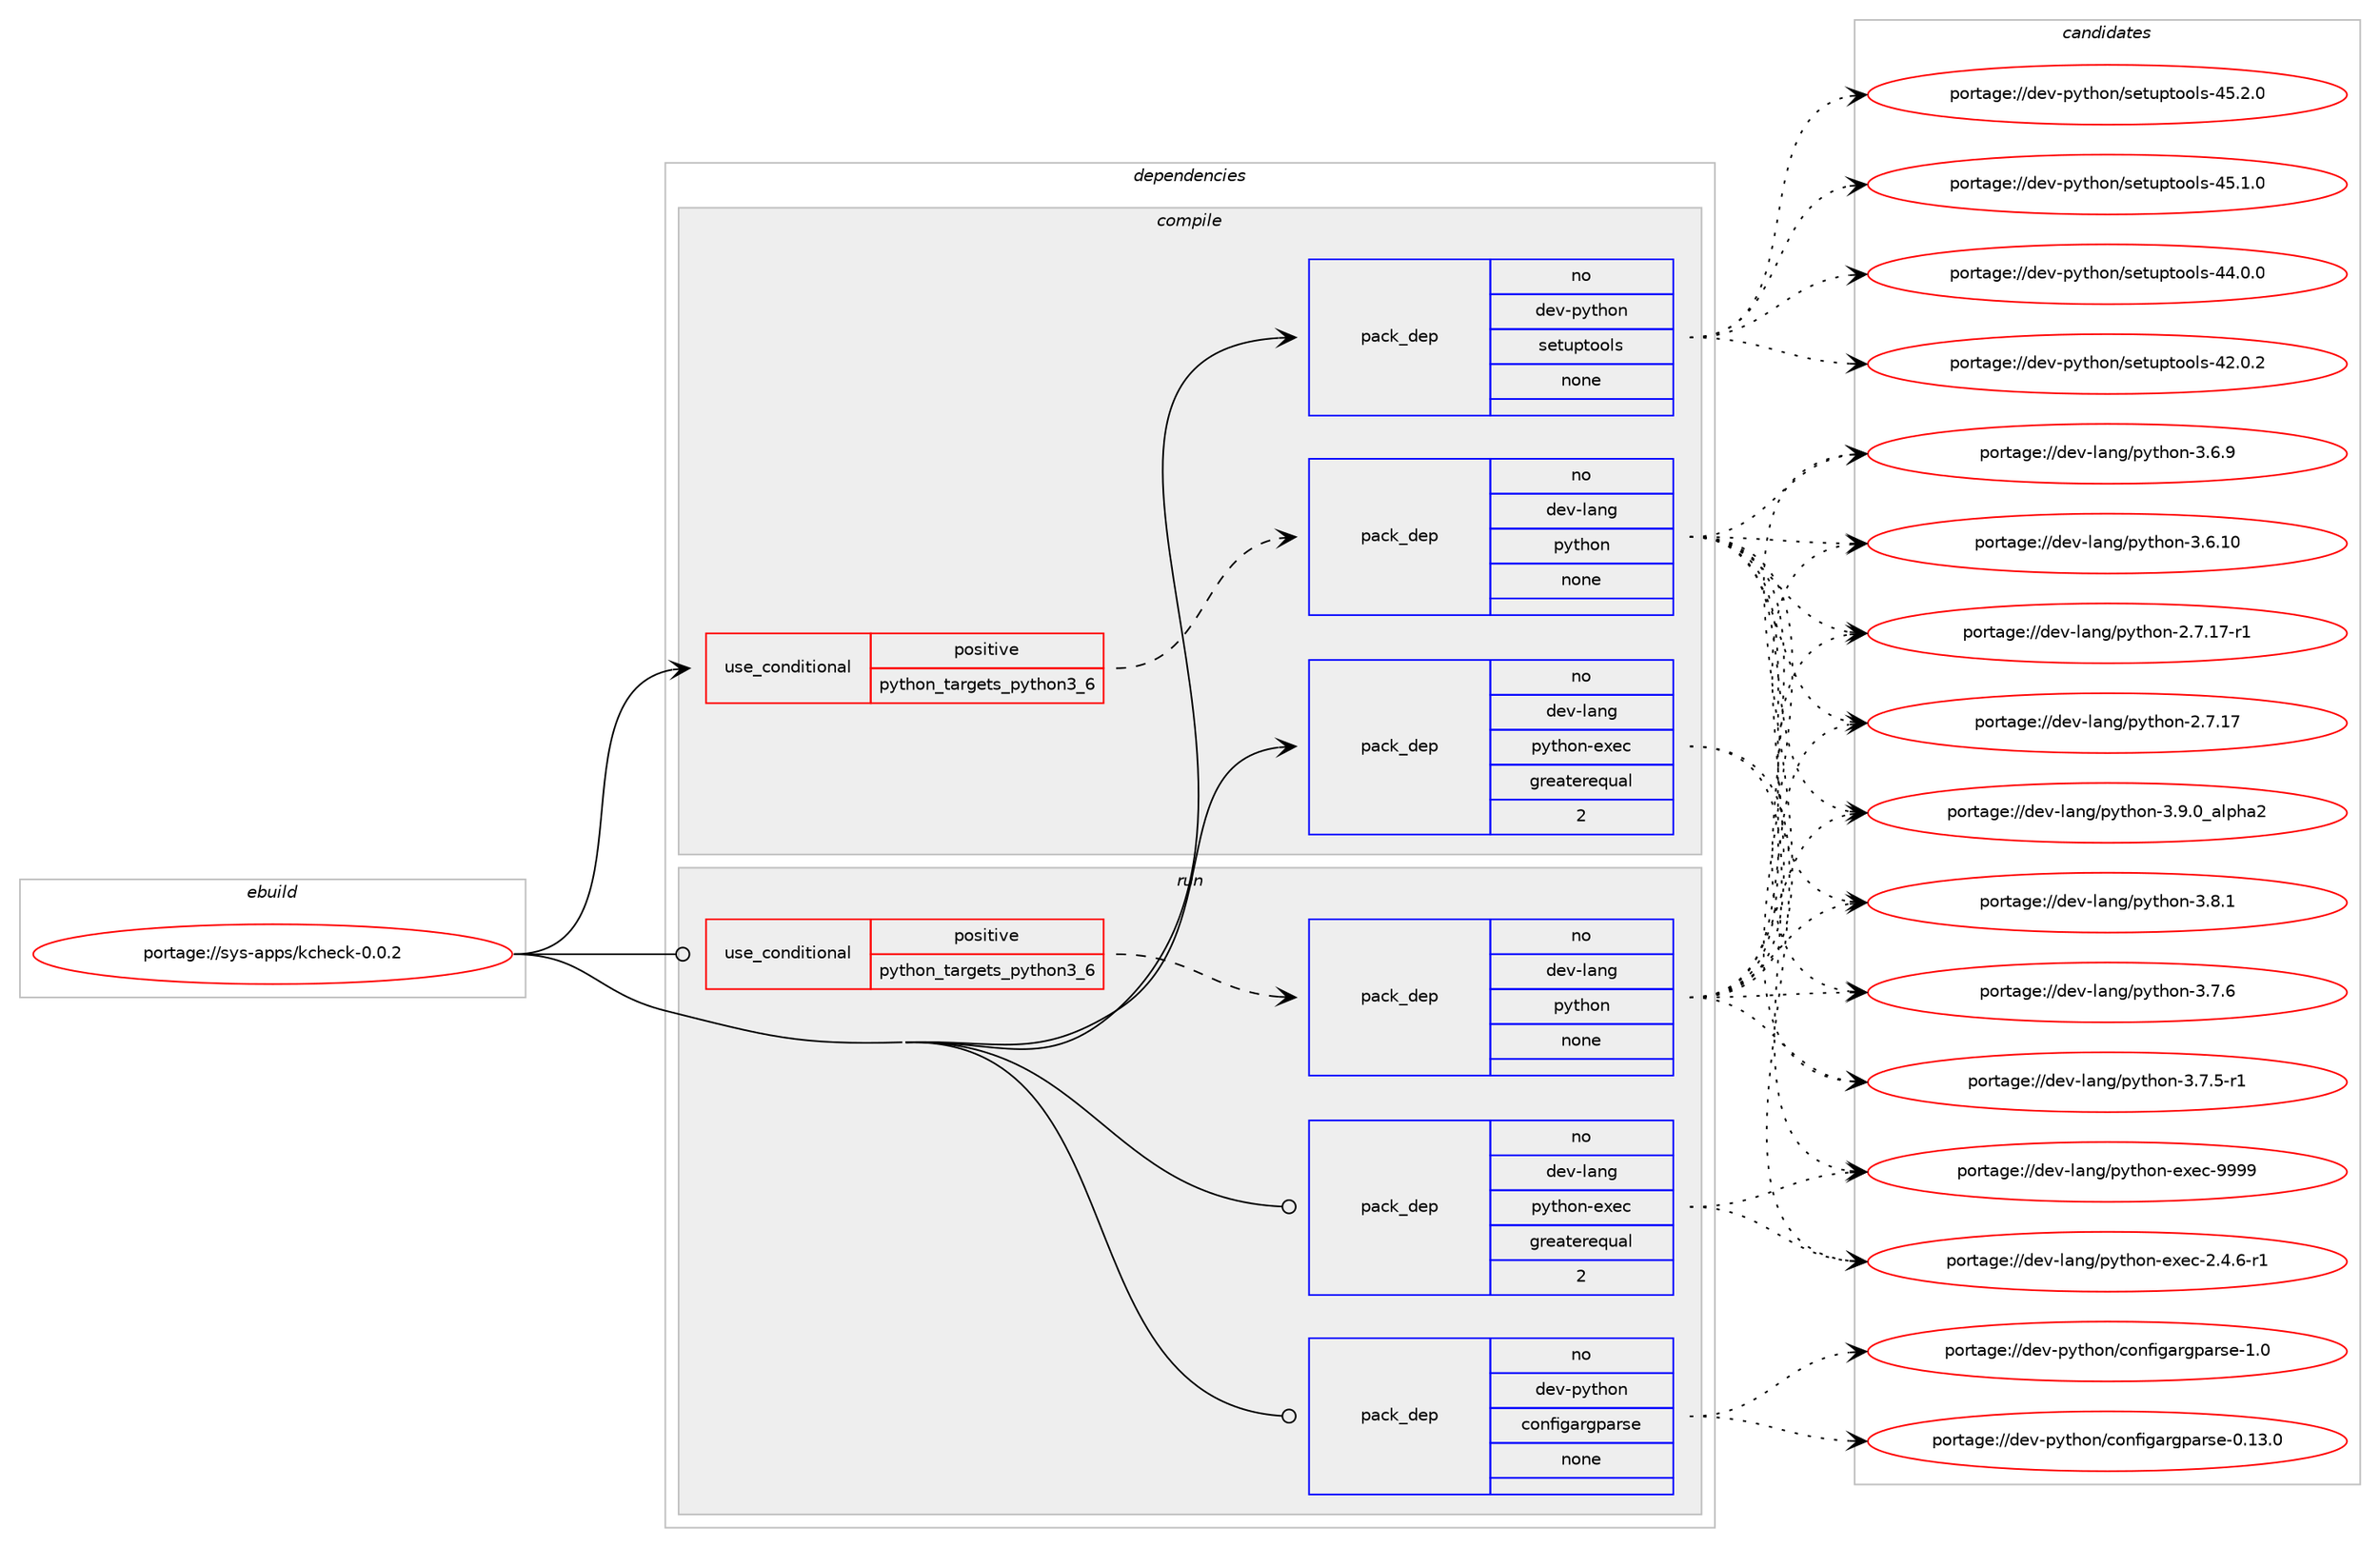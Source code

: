 digraph prolog {

# *************
# Graph options
# *************

newrank=true;
concentrate=true;
compound=true;
graph [rankdir=LR,fontname=Helvetica,fontsize=10,ranksep=1.5];#, ranksep=2.5, nodesep=0.2];
edge  [arrowhead=vee];
node  [fontname=Helvetica,fontsize=10];

# **********
# The ebuild
# **********

subgraph cluster_leftcol {
color=gray;
rank=same;
label=<<i>ebuild</i>>;
id [label="portage://sys-apps/kcheck-0.0.2", color=red, width=4, href="../sys-apps/kcheck-0.0.2.svg"];
}

# ****************
# The dependencies
# ****************

subgraph cluster_midcol {
color=gray;
label=<<i>dependencies</i>>;
subgraph cluster_compile {
fillcolor="#eeeeee";
style=filled;
label=<<i>compile</i>>;
subgraph cond14674 {
dependency68593 [label=<<TABLE BORDER="0" CELLBORDER="1" CELLSPACING="0" CELLPADDING="4"><TR><TD ROWSPAN="3" CELLPADDING="10">use_conditional</TD></TR><TR><TD>positive</TD></TR><TR><TD>python_targets_python3_6</TD></TR></TABLE>>, shape=none, color=red];
subgraph pack52580 {
dependency68594 [label=<<TABLE BORDER="0" CELLBORDER="1" CELLSPACING="0" CELLPADDING="4" WIDTH="220"><TR><TD ROWSPAN="6" CELLPADDING="30">pack_dep</TD></TR><TR><TD WIDTH="110">no</TD></TR><TR><TD>dev-lang</TD></TR><TR><TD>python</TD></TR><TR><TD>none</TD></TR><TR><TD></TD></TR></TABLE>>, shape=none, color=blue];
}
dependency68593:e -> dependency68594:w [weight=20,style="dashed",arrowhead="vee"];
}
id:e -> dependency68593:w [weight=20,style="solid",arrowhead="vee"];
subgraph pack52581 {
dependency68595 [label=<<TABLE BORDER="0" CELLBORDER="1" CELLSPACING="0" CELLPADDING="4" WIDTH="220"><TR><TD ROWSPAN="6" CELLPADDING="30">pack_dep</TD></TR><TR><TD WIDTH="110">no</TD></TR><TR><TD>dev-lang</TD></TR><TR><TD>python-exec</TD></TR><TR><TD>greaterequal</TD></TR><TR><TD>2</TD></TR></TABLE>>, shape=none, color=blue];
}
id:e -> dependency68595:w [weight=20,style="solid",arrowhead="vee"];
subgraph pack52582 {
dependency68596 [label=<<TABLE BORDER="0" CELLBORDER="1" CELLSPACING="0" CELLPADDING="4" WIDTH="220"><TR><TD ROWSPAN="6" CELLPADDING="30">pack_dep</TD></TR><TR><TD WIDTH="110">no</TD></TR><TR><TD>dev-python</TD></TR><TR><TD>setuptools</TD></TR><TR><TD>none</TD></TR><TR><TD></TD></TR></TABLE>>, shape=none, color=blue];
}
id:e -> dependency68596:w [weight=20,style="solid",arrowhead="vee"];
}
subgraph cluster_compileandrun {
fillcolor="#eeeeee";
style=filled;
label=<<i>compile and run</i>>;
}
subgraph cluster_run {
fillcolor="#eeeeee";
style=filled;
label=<<i>run</i>>;
subgraph cond14675 {
dependency68597 [label=<<TABLE BORDER="0" CELLBORDER="1" CELLSPACING="0" CELLPADDING="4"><TR><TD ROWSPAN="3" CELLPADDING="10">use_conditional</TD></TR><TR><TD>positive</TD></TR><TR><TD>python_targets_python3_6</TD></TR></TABLE>>, shape=none, color=red];
subgraph pack52583 {
dependency68598 [label=<<TABLE BORDER="0" CELLBORDER="1" CELLSPACING="0" CELLPADDING="4" WIDTH="220"><TR><TD ROWSPAN="6" CELLPADDING="30">pack_dep</TD></TR><TR><TD WIDTH="110">no</TD></TR><TR><TD>dev-lang</TD></TR><TR><TD>python</TD></TR><TR><TD>none</TD></TR><TR><TD></TD></TR></TABLE>>, shape=none, color=blue];
}
dependency68597:e -> dependency68598:w [weight=20,style="dashed",arrowhead="vee"];
}
id:e -> dependency68597:w [weight=20,style="solid",arrowhead="odot"];
subgraph pack52584 {
dependency68599 [label=<<TABLE BORDER="0" CELLBORDER="1" CELLSPACING="0" CELLPADDING="4" WIDTH="220"><TR><TD ROWSPAN="6" CELLPADDING="30">pack_dep</TD></TR><TR><TD WIDTH="110">no</TD></TR><TR><TD>dev-lang</TD></TR><TR><TD>python-exec</TD></TR><TR><TD>greaterequal</TD></TR><TR><TD>2</TD></TR></TABLE>>, shape=none, color=blue];
}
id:e -> dependency68599:w [weight=20,style="solid",arrowhead="odot"];
subgraph pack52585 {
dependency68600 [label=<<TABLE BORDER="0" CELLBORDER="1" CELLSPACING="0" CELLPADDING="4" WIDTH="220"><TR><TD ROWSPAN="6" CELLPADDING="30">pack_dep</TD></TR><TR><TD WIDTH="110">no</TD></TR><TR><TD>dev-python</TD></TR><TR><TD>configargparse</TD></TR><TR><TD>none</TD></TR><TR><TD></TD></TR></TABLE>>, shape=none, color=blue];
}
id:e -> dependency68600:w [weight=20,style="solid",arrowhead="odot"];
}
}

# **************
# The candidates
# **************

subgraph cluster_choices {
rank=same;
color=gray;
label=<<i>candidates</i>>;

subgraph choice52580 {
color=black;
nodesep=1;
choice10010111845108971101034711212111610411111045514657464895971081121049750 [label="portage://dev-lang/python-3.9.0_alpha2", color=red, width=4,href="../dev-lang/python-3.9.0_alpha2.svg"];
choice100101118451089711010347112121116104111110455146564649 [label="portage://dev-lang/python-3.8.1", color=red, width=4,href="../dev-lang/python-3.8.1.svg"];
choice100101118451089711010347112121116104111110455146554654 [label="portage://dev-lang/python-3.7.6", color=red, width=4,href="../dev-lang/python-3.7.6.svg"];
choice1001011184510897110103471121211161041111104551465546534511449 [label="portage://dev-lang/python-3.7.5-r1", color=red, width=4,href="../dev-lang/python-3.7.5-r1.svg"];
choice100101118451089711010347112121116104111110455146544657 [label="portage://dev-lang/python-3.6.9", color=red, width=4,href="../dev-lang/python-3.6.9.svg"];
choice10010111845108971101034711212111610411111045514654464948 [label="portage://dev-lang/python-3.6.10", color=red, width=4,href="../dev-lang/python-3.6.10.svg"];
choice100101118451089711010347112121116104111110455046554649554511449 [label="portage://dev-lang/python-2.7.17-r1", color=red, width=4,href="../dev-lang/python-2.7.17-r1.svg"];
choice10010111845108971101034711212111610411111045504655464955 [label="portage://dev-lang/python-2.7.17", color=red, width=4,href="../dev-lang/python-2.7.17.svg"];
dependency68594:e -> choice10010111845108971101034711212111610411111045514657464895971081121049750:w [style=dotted,weight="100"];
dependency68594:e -> choice100101118451089711010347112121116104111110455146564649:w [style=dotted,weight="100"];
dependency68594:e -> choice100101118451089711010347112121116104111110455146554654:w [style=dotted,weight="100"];
dependency68594:e -> choice1001011184510897110103471121211161041111104551465546534511449:w [style=dotted,weight="100"];
dependency68594:e -> choice100101118451089711010347112121116104111110455146544657:w [style=dotted,weight="100"];
dependency68594:e -> choice10010111845108971101034711212111610411111045514654464948:w [style=dotted,weight="100"];
dependency68594:e -> choice100101118451089711010347112121116104111110455046554649554511449:w [style=dotted,weight="100"];
dependency68594:e -> choice10010111845108971101034711212111610411111045504655464955:w [style=dotted,weight="100"];
}
subgraph choice52581 {
color=black;
nodesep=1;
choice10010111845108971101034711212111610411111045101120101994557575757 [label="portage://dev-lang/python-exec-9999", color=red, width=4,href="../dev-lang/python-exec-9999.svg"];
choice10010111845108971101034711212111610411111045101120101994550465246544511449 [label="portage://dev-lang/python-exec-2.4.6-r1", color=red, width=4,href="../dev-lang/python-exec-2.4.6-r1.svg"];
dependency68595:e -> choice10010111845108971101034711212111610411111045101120101994557575757:w [style=dotted,weight="100"];
dependency68595:e -> choice10010111845108971101034711212111610411111045101120101994550465246544511449:w [style=dotted,weight="100"];
}
subgraph choice52582 {
color=black;
nodesep=1;
choice100101118451121211161041111104711510111611711211611111110811545525346504648 [label="portage://dev-python/setuptools-45.2.0", color=red, width=4,href="../dev-python/setuptools-45.2.0.svg"];
choice100101118451121211161041111104711510111611711211611111110811545525346494648 [label="portage://dev-python/setuptools-45.1.0", color=red, width=4,href="../dev-python/setuptools-45.1.0.svg"];
choice100101118451121211161041111104711510111611711211611111110811545525246484648 [label="portage://dev-python/setuptools-44.0.0", color=red, width=4,href="../dev-python/setuptools-44.0.0.svg"];
choice100101118451121211161041111104711510111611711211611111110811545525046484650 [label="portage://dev-python/setuptools-42.0.2", color=red, width=4,href="../dev-python/setuptools-42.0.2.svg"];
dependency68596:e -> choice100101118451121211161041111104711510111611711211611111110811545525346504648:w [style=dotted,weight="100"];
dependency68596:e -> choice100101118451121211161041111104711510111611711211611111110811545525346494648:w [style=dotted,weight="100"];
dependency68596:e -> choice100101118451121211161041111104711510111611711211611111110811545525246484648:w [style=dotted,weight="100"];
dependency68596:e -> choice100101118451121211161041111104711510111611711211611111110811545525046484650:w [style=dotted,weight="100"];
}
subgraph choice52583 {
color=black;
nodesep=1;
choice10010111845108971101034711212111610411111045514657464895971081121049750 [label="portage://dev-lang/python-3.9.0_alpha2", color=red, width=4,href="../dev-lang/python-3.9.0_alpha2.svg"];
choice100101118451089711010347112121116104111110455146564649 [label="portage://dev-lang/python-3.8.1", color=red, width=4,href="../dev-lang/python-3.8.1.svg"];
choice100101118451089711010347112121116104111110455146554654 [label="portage://dev-lang/python-3.7.6", color=red, width=4,href="../dev-lang/python-3.7.6.svg"];
choice1001011184510897110103471121211161041111104551465546534511449 [label="portage://dev-lang/python-3.7.5-r1", color=red, width=4,href="../dev-lang/python-3.7.5-r1.svg"];
choice100101118451089711010347112121116104111110455146544657 [label="portage://dev-lang/python-3.6.9", color=red, width=4,href="../dev-lang/python-3.6.9.svg"];
choice10010111845108971101034711212111610411111045514654464948 [label="portage://dev-lang/python-3.6.10", color=red, width=4,href="../dev-lang/python-3.6.10.svg"];
choice100101118451089711010347112121116104111110455046554649554511449 [label="portage://dev-lang/python-2.7.17-r1", color=red, width=4,href="../dev-lang/python-2.7.17-r1.svg"];
choice10010111845108971101034711212111610411111045504655464955 [label="portage://dev-lang/python-2.7.17", color=red, width=4,href="../dev-lang/python-2.7.17.svg"];
dependency68598:e -> choice10010111845108971101034711212111610411111045514657464895971081121049750:w [style=dotted,weight="100"];
dependency68598:e -> choice100101118451089711010347112121116104111110455146564649:w [style=dotted,weight="100"];
dependency68598:e -> choice100101118451089711010347112121116104111110455146554654:w [style=dotted,weight="100"];
dependency68598:e -> choice1001011184510897110103471121211161041111104551465546534511449:w [style=dotted,weight="100"];
dependency68598:e -> choice100101118451089711010347112121116104111110455146544657:w [style=dotted,weight="100"];
dependency68598:e -> choice10010111845108971101034711212111610411111045514654464948:w [style=dotted,weight="100"];
dependency68598:e -> choice100101118451089711010347112121116104111110455046554649554511449:w [style=dotted,weight="100"];
dependency68598:e -> choice10010111845108971101034711212111610411111045504655464955:w [style=dotted,weight="100"];
}
subgraph choice52584 {
color=black;
nodesep=1;
choice10010111845108971101034711212111610411111045101120101994557575757 [label="portage://dev-lang/python-exec-9999", color=red, width=4,href="../dev-lang/python-exec-9999.svg"];
choice10010111845108971101034711212111610411111045101120101994550465246544511449 [label="portage://dev-lang/python-exec-2.4.6-r1", color=red, width=4,href="../dev-lang/python-exec-2.4.6-r1.svg"];
dependency68599:e -> choice10010111845108971101034711212111610411111045101120101994557575757:w [style=dotted,weight="100"];
dependency68599:e -> choice10010111845108971101034711212111610411111045101120101994550465246544511449:w [style=dotted,weight="100"];
}
subgraph choice52585 {
color=black;
nodesep=1;
choice100101118451121211161041111104799111110102105103971141031129711411510145494648 [label="portage://dev-python/configargparse-1.0", color=red, width=4,href="../dev-python/configargparse-1.0.svg"];
choice100101118451121211161041111104799111110102105103971141031129711411510145484649514648 [label="portage://dev-python/configargparse-0.13.0", color=red, width=4,href="../dev-python/configargparse-0.13.0.svg"];
dependency68600:e -> choice100101118451121211161041111104799111110102105103971141031129711411510145494648:w [style=dotted,weight="100"];
dependency68600:e -> choice100101118451121211161041111104799111110102105103971141031129711411510145484649514648:w [style=dotted,weight="100"];
}
}

}

